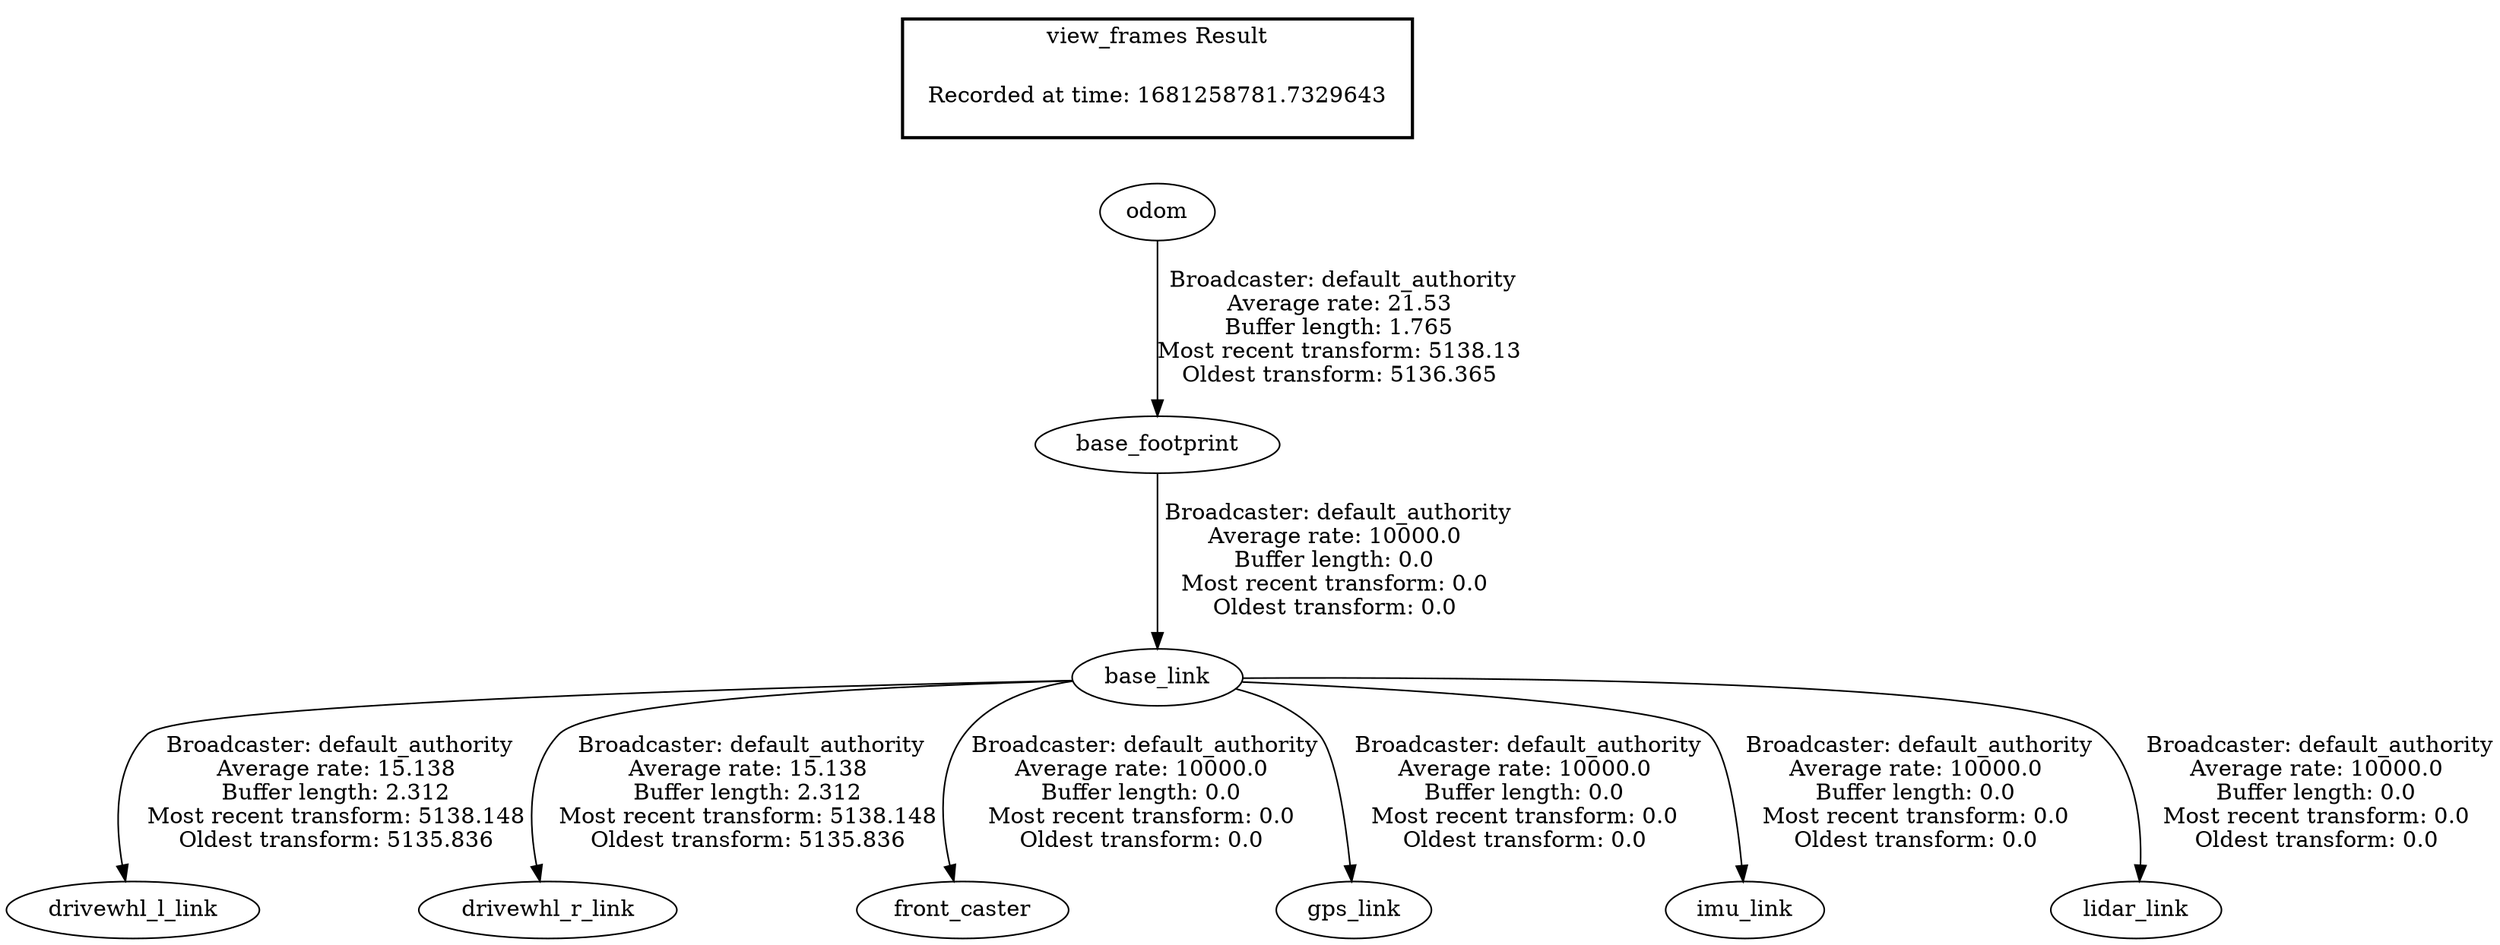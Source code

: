 digraph G {
"base_link" -> "drivewhl_l_link"[label=" Broadcaster: default_authority\nAverage rate: 15.138\nBuffer length: 2.312\nMost recent transform: 5138.148\nOldest transform: 5135.836\n"];
"base_footprint" -> "base_link"[label=" Broadcaster: default_authority\nAverage rate: 10000.0\nBuffer length: 0.0\nMost recent transform: 0.0\nOldest transform: 0.0\n"];
"base_link" -> "drivewhl_r_link"[label=" Broadcaster: default_authority\nAverage rate: 15.138\nBuffer length: 2.312\nMost recent transform: 5138.148\nOldest transform: 5135.836\n"];
"odom" -> "base_footprint"[label=" Broadcaster: default_authority\nAverage rate: 21.53\nBuffer length: 1.765\nMost recent transform: 5138.13\nOldest transform: 5136.365\n"];
"base_link" -> "front_caster"[label=" Broadcaster: default_authority\nAverage rate: 10000.0\nBuffer length: 0.0\nMost recent transform: 0.0\nOldest transform: 0.0\n"];
"base_link" -> "gps_link"[label=" Broadcaster: default_authority\nAverage rate: 10000.0\nBuffer length: 0.0\nMost recent transform: 0.0\nOldest transform: 0.0\n"];
"base_link" -> "imu_link"[label=" Broadcaster: default_authority\nAverage rate: 10000.0\nBuffer length: 0.0\nMost recent transform: 0.0\nOldest transform: 0.0\n"];
"base_link" -> "lidar_link"[label=" Broadcaster: default_authority\nAverage rate: 10000.0\nBuffer length: 0.0\nMost recent transform: 0.0\nOldest transform: 0.0\n"];
edge [style=invis];
 subgraph cluster_legend { style=bold; color=black; label ="view_frames Result";
"Recorded at time: 1681258781.7329643"[ shape=plaintext ] ;
}->"odom";
}